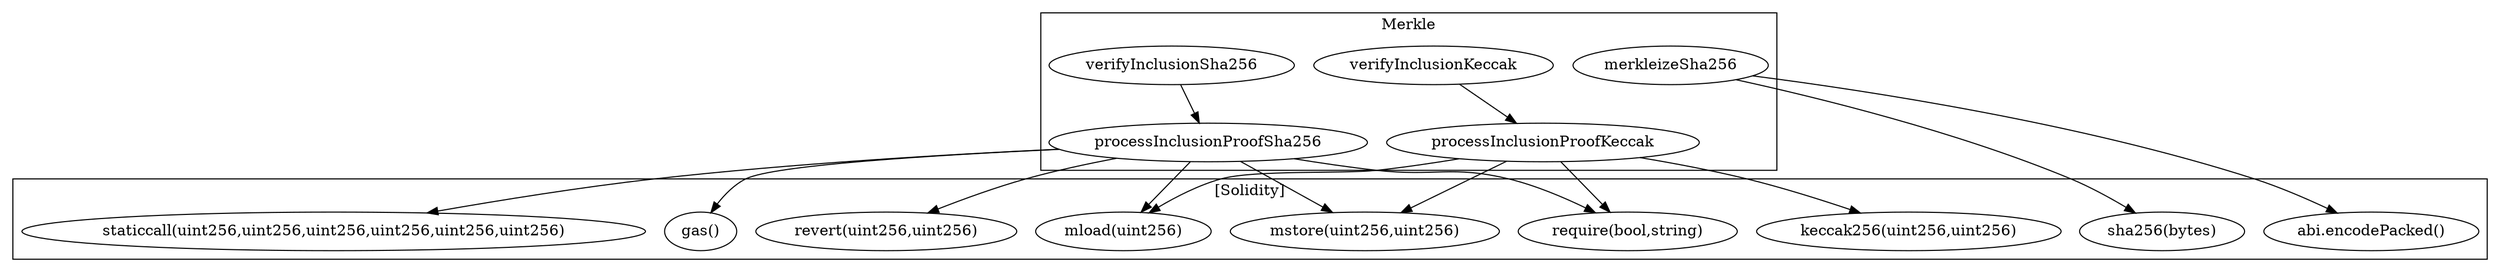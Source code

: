 strict digraph {
subgraph cluster_6166_Merkle {
label = "Merkle"
"6166_processInclusionProofSha256" [label="processInclusionProofSha256"]
"6166_processInclusionProofKeccak" [label="processInclusionProofKeccak"]
"6166_verifyInclusionKeccak" [label="verifyInclusionKeccak"]
"6166_verifyInclusionSha256" [label="verifyInclusionSha256"]
"6166_merkleizeSha256" [label="merkleizeSha256"]
"6166_verifyInclusionSha256" -> "6166_processInclusionProofSha256"
"6166_verifyInclusionKeccak" -> "6166_processInclusionProofKeccak"
}subgraph cluster_solidity {
label = "[Solidity]"
"mload(uint256)" 
"gas()" 
"sha256(bytes)" 
"abi.encodePacked()" 
"require(bool,string)" 
"keccak256(uint256,uint256)" 
"mstore(uint256,uint256)" 
"revert(uint256,uint256)" 
"staticcall(uint256,uint256,uint256,uint256,uint256,uint256)" 
"6166_processInclusionProofKeccak" -> "require(bool,string)"
"6166_merkleizeSha256" -> "sha256(bytes)"
"6166_processInclusionProofKeccak" -> "keccak256(uint256,uint256)"
"6166_processInclusionProofSha256" -> "gas()"
"6166_processInclusionProofSha256" -> "revert(uint256,uint256)"
"6166_processInclusionProofKeccak" -> "mstore(uint256,uint256)"
"6166_processInclusionProofSha256" -> "mstore(uint256,uint256)"
"6166_processInclusionProofSha256" -> "staticcall(uint256,uint256,uint256,uint256,uint256,uint256)"
"6166_merkleizeSha256" -> "abi.encodePacked()"
"6166_processInclusionProofKeccak" -> "mload(uint256)"
"6166_processInclusionProofSha256" -> "mload(uint256)"
"6166_processInclusionProofSha256" -> "require(bool,string)"
}
}